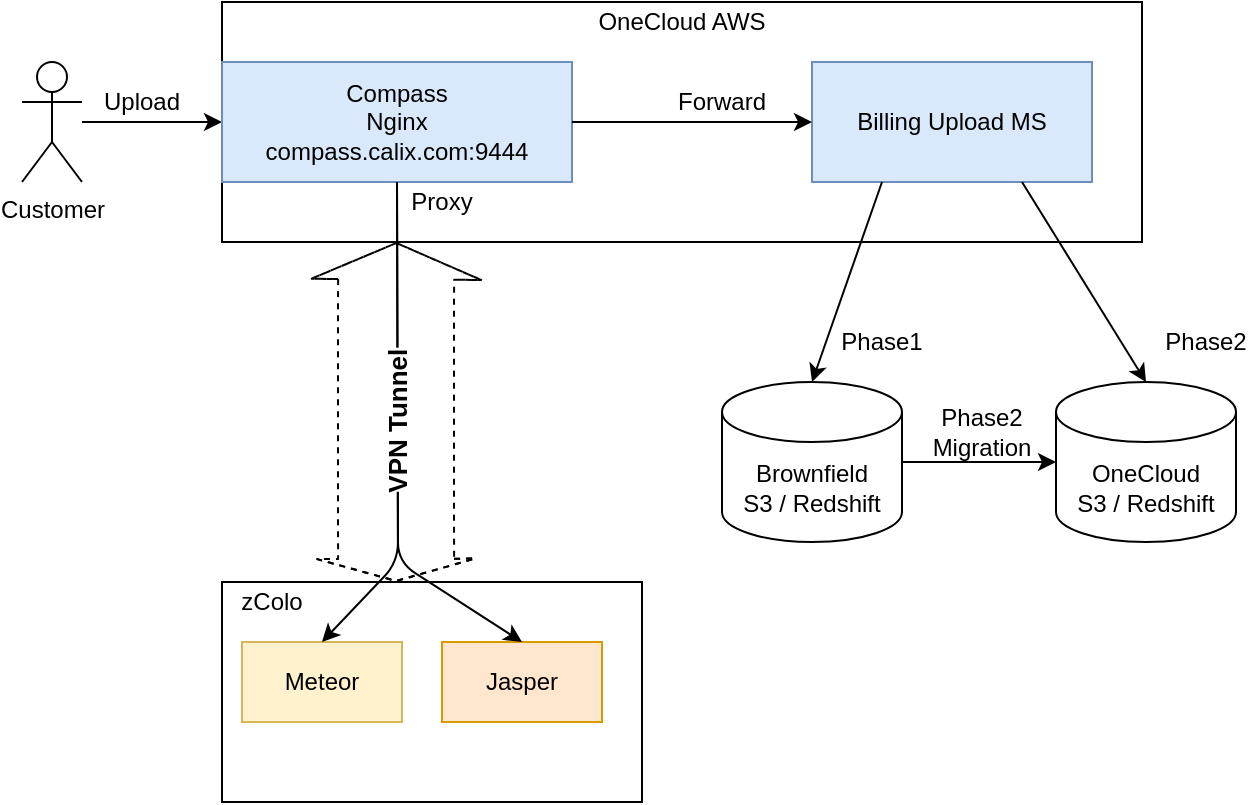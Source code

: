 <mxfile version="14.4.3" type="github">
  <diagram id="qOFyobXN0Mq-CiQKv2Zu" name="Page-1">
    <mxGraphModel dx="1282" dy="724" grid="1" gridSize="10" guides="1" tooltips="1" connect="1" arrows="1" fold="1" page="1" pageScale="1" pageWidth="850" pageHeight="1100" math="0" shadow="0">
      <root>
        <mxCell id="0" />
        <mxCell id="1" parent="0" />
        <mxCell id="nw7Z1e0yYwuRSuZx_-R6-2" value="" style="rounded=0;whiteSpace=wrap;html=1;align=left;" parent="1" vertex="1">
          <mxGeometry x="150" y="110" width="460" height="120" as="geometry" />
        </mxCell>
        <mxCell id="nw7Z1e0yYwuRSuZx_-R6-9" value="&lt;div&gt;Brownfield&lt;/div&gt;&lt;div&gt;S3 / Redshift&lt;br&gt;&lt;/div&gt;" style="shape=cylinder3;whiteSpace=wrap;html=1;boundedLbl=1;backgroundOutline=1;size=15;" parent="1" vertex="1">
          <mxGeometry x="400" y="300" width="90" height="80" as="geometry" />
        </mxCell>
        <mxCell id="nw7Z1e0yYwuRSuZx_-R6-7" value="OneCloud AWS" style="text;html=1;strokeColor=none;fillColor=none;align=center;verticalAlign=middle;whiteSpace=wrap;rounded=0;" parent="1" vertex="1">
          <mxGeometry x="325" y="110" width="110" height="20" as="geometry" />
        </mxCell>
        <mxCell id="nw7Z1e0yYwuRSuZx_-R6-8" value="Billing Upload MS" style="rounded=0;whiteSpace=wrap;html=1;fillColor=#dae8fc;strokeColor=#6c8ebf;" parent="1" vertex="1">
          <mxGeometry x="445" y="140" width="140" height="60" as="geometry" />
        </mxCell>
        <mxCell id="nw7Z1e0yYwuRSuZx_-R6-10" value="&lt;div&gt;OneCloud&lt;/div&gt;&lt;div&gt;S3 / Redshift&lt;br&gt;&lt;/div&gt;" style="shape=cylinder3;whiteSpace=wrap;html=1;boundedLbl=1;backgroundOutline=1;size=15;" parent="1" vertex="1">
          <mxGeometry x="567" y="300" width="90" height="80" as="geometry" />
        </mxCell>
        <mxCell id="nw7Z1e0yYwuRSuZx_-R6-11" value="&lt;div&gt;Customer&lt;/div&gt;" style="shape=umlActor;verticalLabelPosition=bottom;verticalAlign=top;html=1;outlineConnect=0;" parent="1" vertex="1">
          <mxGeometry x="50" y="140" width="30" height="60" as="geometry" />
        </mxCell>
        <mxCell id="nw7Z1e0yYwuRSuZx_-R6-12" value="" style="endArrow=classic;html=1;entryX=0.5;entryY=0;entryDx=0;entryDy=0;entryPerimeter=0;exitX=0.25;exitY=1;exitDx=0;exitDy=0;" parent="1" source="nw7Z1e0yYwuRSuZx_-R6-8" target="nw7Z1e0yYwuRSuZx_-R6-9" edge="1">
          <mxGeometry width="50" height="50" relative="1" as="geometry">
            <mxPoint x="400" y="400" as="sourcePoint" />
            <mxPoint x="450" y="350" as="targetPoint" />
          </mxGeometry>
        </mxCell>
        <mxCell id="nw7Z1e0yYwuRSuZx_-R6-13" value="" style="endArrow=classic;html=1;entryX=0.5;entryY=0;entryDx=0;entryDy=0;entryPerimeter=0;exitX=0.75;exitY=1;exitDx=0;exitDy=0;" parent="1" source="nw7Z1e0yYwuRSuZx_-R6-8" target="nw7Z1e0yYwuRSuZx_-R6-10" edge="1">
          <mxGeometry width="50" height="50" relative="1" as="geometry">
            <mxPoint x="570" y="480" as="sourcePoint" />
            <mxPoint x="445" y="300" as="targetPoint" />
          </mxGeometry>
        </mxCell>
        <mxCell id="nw7Z1e0yYwuRSuZx_-R6-14" value="Phase1" style="text;html=1;strokeColor=none;fillColor=none;align=center;verticalAlign=middle;whiteSpace=wrap;rounded=0;" parent="1" vertex="1">
          <mxGeometry x="460" y="270" width="40" height="20" as="geometry" />
        </mxCell>
        <mxCell id="nw7Z1e0yYwuRSuZx_-R6-15" value="Phase2" style="text;html=1;strokeColor=none;fillColor=none;align=center;verticalAlign=middle;whiteSpace=wrap;rounded=0;" parent="1" vertex="1">
          <mxGeometry x="617" y="270" width="50" height="20" as="geometry" />
        </mxCell>
        <mxCell id="nw7Z1e0yYwuRSuZx_-R6-16" value="" style="endArrow=classic;html=1;entryX=0;entryY=0.5;entryDx=0;entryDy=0;entryPerimeter=0;exitX=1;exitY=0.5;exitDx=0;exitDy=0;exitPerimeter=0;" parent="1" source="nw7Z1e0yYwuRSuZx_-R6-9" target="nw7Z1e0yYwuRSuZx_-R6-10" edge="1">
          <mxGeometry width="50" height="50" relative="1" as="geometry">
            <mxPoint x="400" y="400" as="sourcePoint" />
            <mxPoint x="450" y="350" as="targetPoint" />
          </mxGeometry>
        </mxCell>
        <mxCell id="nw7Z1e0yYwuRSuZx_-R6-17" value="Phase2&lt;br&gt;Migration" style="text;html=1;strokeColor=none;fillColor=none;align=center;verticalAlign=middle;whiteSpace=wrap;rounded=0;" parent="1" vertex="1">
          <mxGeometry x="490" y="310" width="80" height="30" as="geometry" />
        </mxCell>
        <mxCell id="nw7Z1e0yYwuRSuZx_-R6-18" value="" style="endArrow=classic;html=1;entryX=0;entryY=0.5;entryDx=0;entryDy=0;" parent="1" source="nw7Z1e0yYwuRSuZx_-R6-11" target="nw7Z1e0yYwuRSuZx_-R6-1" edge="1">
          <mxGeometry width="50" height="50" relative="1" as="geometry">
            <mxPoint x="400" y="400" as="sourcePoint" />
            <mxPoint x="450" y="350" as="targetPoint" />
          </mxGeometry>
        </mxCell>
        <mxCell id="nw7Z1e0yYwuRSuZx_-R6-20" value="Upload" style="text;html=1;strokeColor=none;fillColor=none;align=center;verticalAlign=middle;whiteSpace=wrap;rounded=0;" parent="1" vertex="1">
          <mxGeometry x="90" y="150" width="40" height="20" as="geometry" />
        </mxCell>
        <mxCell id="nw7Z1e0yYwuRSuZx_-R6-1" value="Compass&lt;br&gt;&lt;div&gt;Nginx&lt;/div&gt;&lt;div&gt;compass.calix.com:9444&lt;br&gt;&lt;/div&gt;" style="rounded=0;whiteSpace=wrap;html=1;fillColor=#dae8fc;strokeColor=#6c8ebf;" parent="1" vertex="1">
          <mxGeometry x="150" y="140" width="175" height="60" as="geometry" />
        </mxCell>
        <mxCell id="nw7Z1e0yYwuRSuZx_-R6-21" value="Forward" style="text;html=1;strokeColor=none;fillColor=none;align=center;verticalAlign=middle;whiteSpace=wrap;rounded=0;" parent="1" vertex="1">
          <mxGeometry x="380" y="150" width="40" height="20" as="geometry" />
        </mxCell>
        <mxCell id="A_ncIWWZQoc2g-2OIysS-1" value="" style="rounded=0;whiteSpace=wrap;html=1;" vertex="1" parent="1">
          <mxGeometry x="150" y="400" width="210" height="110" as="geometry" />
        </mxCell>
        <mxCell id="A_ncIWWZQoc2g-2OIysS-2" value="zColo" style="text;html=1;strokeColor=none;fillColor=none;align=center;verticalAlign=middle;whiteSpace=wrap;rounded=0;" vertex="1" parent="1">
          <mxGeometry x="150" y="400" width="50" height="20" as="geometry" />
        </mxCell>
        <mxCell id="A_ncIWWZQoc2g-2OIysS-3" value="Meteor" style="rounded=0;whiteSpace=wrap;html=1;fillColor=#fff2cc;strokeColor=#d6b656;" vertex="1" parent="1">
          <mxGeometry x="160" y="430" width="80" height="40" as="geometry" />
        </mxCell>
        <mxCell id="nw7Z1e0yYwuRSuZx_-R6-19" value="" style="endArrow=classic;html=1;entryX=0;entryY=0.5;entryDx=0;entryDy=0;exitX=1;exitY=0.5;exitDx=0;exitDy=0;" parent="1" source="nw7Z1e0yYwuRSuZx_-R6-1" target="nw7Z1e0yYwuRSuZx_-R6-8" edge="1">
          <mxGeometry width="50" height="50" relative="1" as="geometry">
            <mxPoint x="80" y="170" as="sourcePoint" />
            <mxPoint x="150" y="170" as="targetPoint" />
          </mxGeometry>
        </mxCell>
        <mxCell id="A_ncIWWZQoc2g-2OIysS-4" value="Jasper" style="rounded=0;whiteSpace=wrap;html=1;fillColor=#ffe6cc;strokeColor=#d79b00;" vertex="1" parent="1">
          <mxGeometry x="260" y="430" width="80" height="40" as="geometry" />
        </mxCell>
        <mxCell id="A_ncIWWZQoc2g-2OIysS-5" value="" style="endArrow=classic;html=1;entryX=0.5;entryY=0;entryDx=0;entryDy=0;exitX=0.5;exitY=1;exitDx=0;exitDy=0;" edge="1" parent="1" source="nw7Z1e0yYwuRSuZx_-R6-1" target="A_ncIWWZQoc2g-2OIysS-3">
          <mxGeometry width="50" height="50" relative="1" as="geometry">
            <mxPoint x="400" y="400" as="sourcePoint" />
            <mxPoint x="450" y="350" as="targetPoint" />
            <Array as="points">
              <mxPoint x="238" y="390" />
            </Array>
          </mxGeometry>
        </mxCell>
        <mxCell id="A_ncIWWZQoc2g-2OIysS-6" value="" style="endArrow=classic;html=1;entryX=0.5;entryY=0;entryDx=0;entryDy=0;exitX=0.5;exitY=1;exitDx=0;exitDy=0;" edge="1" parent="1" source="nw7Z1e0yYwuRSuZx_-R6-1" target="A_ncIWWZQoc2g-2OIysS-4">
          <mxGeometry width="50" height="50" relative="1" as="geometry">
            <mxPoint x="237.5" y="200" as="sourcePoint" />
            <mxPoint x="200" y="430" as="targetPoint" />
            <Array as="points">
              <mxPoint x="238" y="390" />
            </Array>
          </mxGeometry>
        </mxCell>
        <mxCell id="A_ncIWWZQoc2g-2OIysS-7" value="Proxy" style="text;html=1;strokeColor=none;fillColor=none;align=center;verticalAlign=middle;whiteSpace=wrap;rounded=0;" vertex="1" parent="1">
          <mxGeometry x="240" y="200" width="40" height="20" as="geometry" />
        </mxCell>
        <mxCell id="A_ncIWWZQoc2g-2OIysS-9" value="" style="shape=flexArrow;endArrow=classic;startArrow=classic;html=1;exitX=0.81;exitY=0;exitDx=0;exitDy=0;exitPerimeter=0;entryX=0.37;entryY=1;entryDx=0;entryDy=0;entryPerimeter=0;dashed=1;endWidth=26;endSize=5.73;width=58;startSize=3.36;" edge="1" parent="1">
          <mxGeometry width="50" height="50" relative="1" as="geometry">
            <mxPoint x="237.1" y="400" as="sourcePoint" />
            <mxPoint x="237.2" y="230" as="targetPoint" />
            <Array as="points">
              <mxPoint x="237" y="370" />
              <mxPoint x="237" y="260" />
            </Array>
          </mxGeometry>
        </mxCell>
        <mxCell id="A_ncIWWZQoc2g-2OIysS-13" value="VPN Tunnel" style="edgeLabel;html=1;align=center;verticalAlign=middle;resizable=0;points=[];rotation=-90;fontSize=13;fontStyle=1" vertex="1" connectable="0" parent="A_ncIWWZQoc2g-2OIysS-9">
          <mxGeometry x="-0.165" y="-8" relative="1" as="geometry">
            <mxPoint x="-8.14" y="-9" as="offset" />
          </mxGeometry>
        </mxCell>
      </root>
    </mxGraphModel>
  </diagram>
</mxfile>
